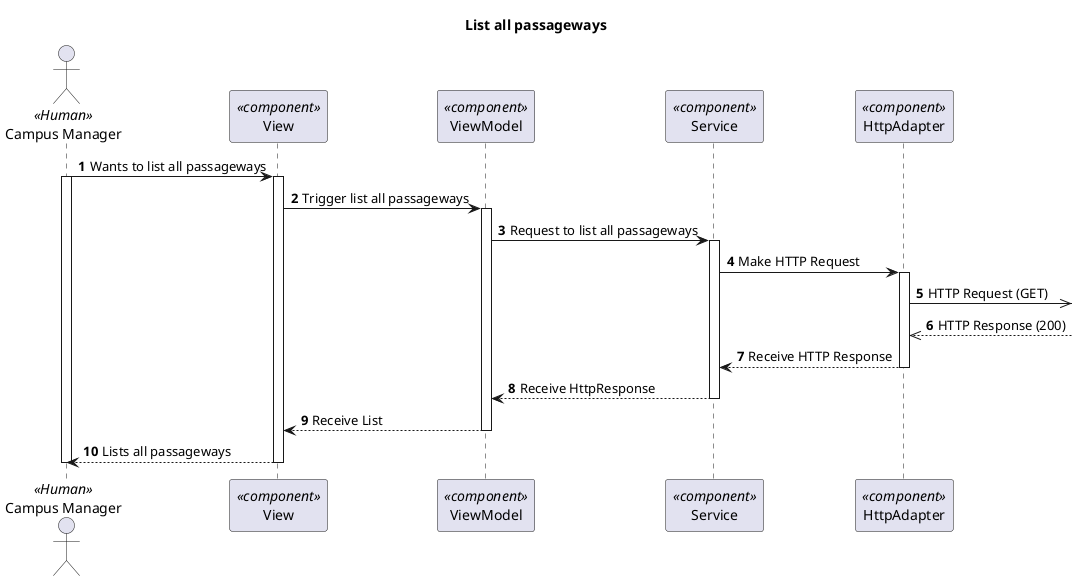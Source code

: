 @startuml Process View - Level 3 - List all passageways

autonumber
skinparam packageStyle rect

title List all passageways

actor "Campus Manager" as CM <<Human>>
participant "View" as view <<component>>
participant "ViewModel" as viewModel <<component>>
participant "Service" as service <<component>>
participant "HttpAdapter" as httpAdapter <<component>>

CM -> view : Wants to list all passageways
activate CM
activate view
view -> viewModel : Trigger list all passageways

activate viewModel
viewModel -> service : Request to list all passageways

activate service
service -> httpAdapter : Make HTTP Request
activate httpAdapter
httpAdapter ->> : HTTP Request (GET)
httpAdapter <<-- : HTTP Response (200)
httpAdapter --> service : Receive HTTP Response
deactivate httpAdapter

service --> viewModel : Receive HttpResponse
deactivate service
viewModel --> view : Receive List
deactivate viewModel


CM <-- view : Lists all passageways
deactivate view
deactivate CM
@enduml
